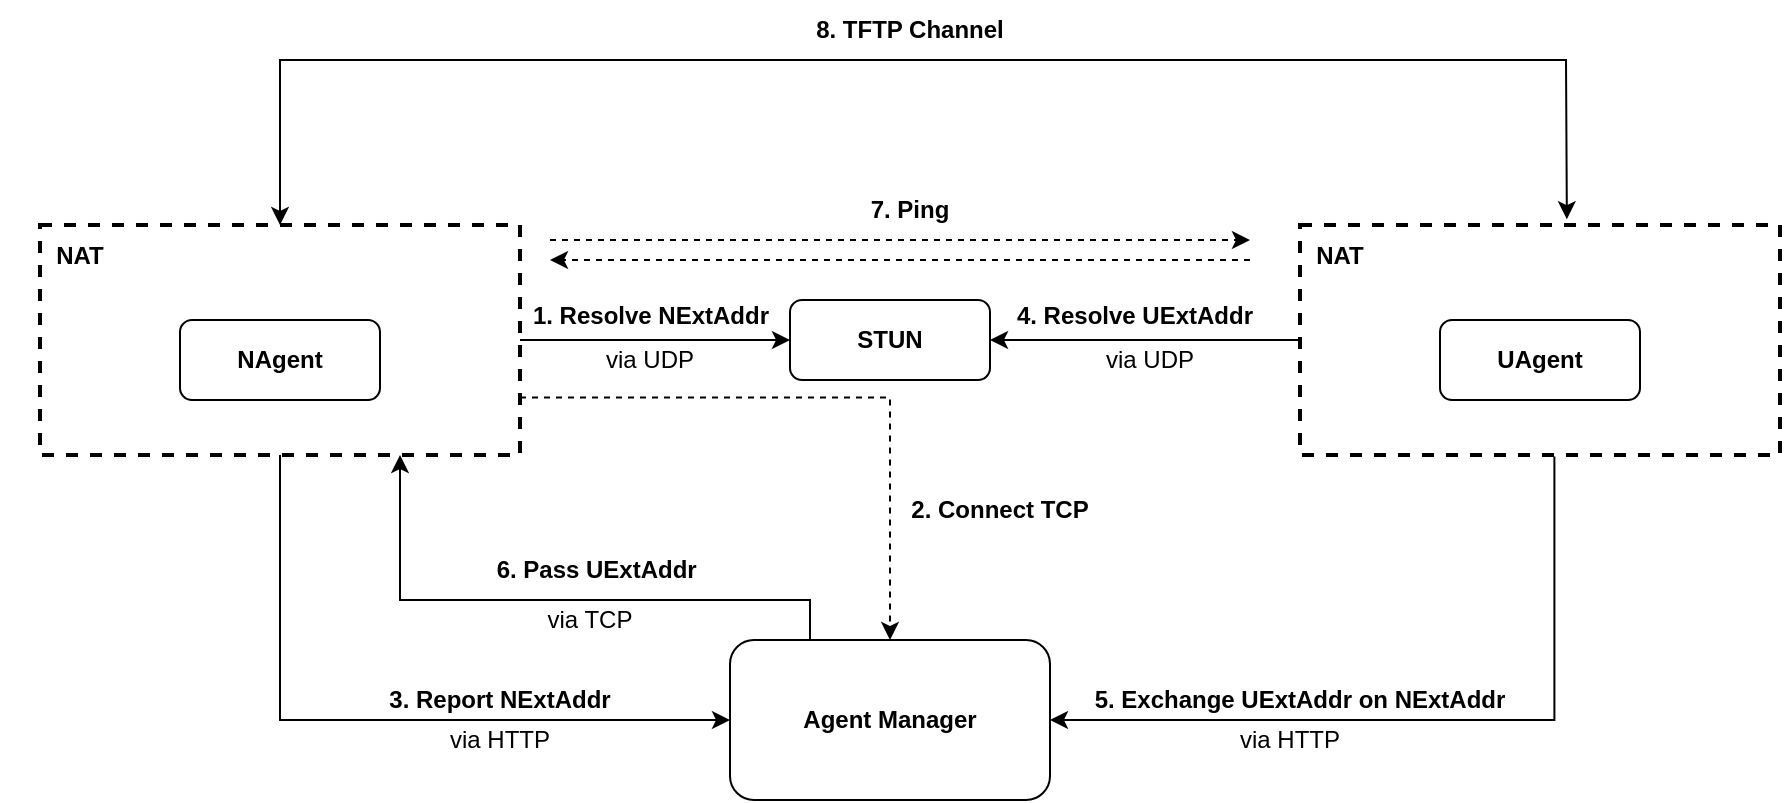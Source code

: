 <mxfile version="17.4.0" type="device"><diagram id="zN591Ea8XkZqPWm5PSdf" name="Page-1"><mxGraphModel dx="1888" dy="547" grid="1" gridSize="10" guides="1" tooltips="1" connect="1" arrows="1" fold="1" page="1" pageScale="1" pageWidth="850" pageHeight="1100" math="0" shadow="0"><root><mxCell id="0"/><mxCell id="1" parent="0"/><mxCell id="p2K1hrfNDUSDsL6xYN1p-2" value="&lt;b&gt;STUN&lt;/b&gt;" style="rounded=1;whiteSpace=wrap;html=1;" parent="1" vertex="1"><mxGeometry x="330" y="240" width="100" height="40" as="geometry"/></mxCell><mxCell id="p2K1hrfNDUSDsL6xYN1p-3" value="&lt;b&gt;UAgent&lt;/b&gt;" style="rounded=1;whiteSpace=wrap;html=1;" parent="1" vertex="1"><mxGeometry x="655" y="250" width="100" height="40" as="geometry"/></mxCell><mxCell id="p2K1hrfNDUSDsL6xYN1p-4" value="&lt;b&gt;NAgent&lt;/b&gt;" style="rounded=1;whiteSpace=wrap;html=1;" parent="1" vertex="1"><mxGeometry x="25" y="250" width="100" height="40" as="geometry"/></mxCell><mxCell id="p2K1hrfNDUSDsL6xYN1p-49" style="edgeStyle=orthogonalEdgeStyle;rounded=0;orthogonalLoop=1;jettySize=auto;html=1;exitX=0.25;exitY=0;exitDx=0;exitDy=0;entryX=0.75;entryY=1;entryDx=0;entryDy=0;" parent="1" source="p2K1hrfNDUSDsL6xYN1p-5" target="p2K1hrfNDUSDsL6xYN1p-6" edge="1"><mxGeometry relative="1" as="geometry"><Array as="points"><mxPoint x="340" y="390"/><mxPoint x="135" y="390"/></Array></mxGeometry></mxCell><mxCell id="p2K1hrfNDUSDsL6xYN1p-5" value="&lt;b&gt;Agent Manager&lt;/b&gt;" style="rounded=1;whiteSpace=wrap;html=1;" parent="1" vertex="1"><mxGeometry x="300" y="410" width="160" height="80" as="geometry"/></mxCell><mxCell id="p2K1hrfNDUSDsL6xYN1p-27" style="edgeStyle=orthogonalEdgeStyle;rounded=0;orthogonalLoop=1;jettySize=auto;html=1;entryX=0;entryY=0.5;entryDx=0;entryDy=0;exitX=0.5;exitY=1;exitDx=0;exitDy=0;" parent="1" source="p2K1hrfNDUSDsL6xYN1p-6" target="p2K1hrfNDUSDsL6xYN1p-5" edge="1"><mxGeometry relative="1" as="geometry"/></mxCell><mxCell id="p2K1hrfNDUSDsL6xYN1p-34" style="edgeStyle=orthogonalEdgeStyle;rounded=0;orthogonalLoop=1;jettySize=auto;html=1;" parent="1" source="p2K1hrfNDUSDsL6xYN1p-6" target="p2K1hrfNDUSDsL6xYN1p-2" edge="1"><mxGeometry relative="1" as="geometry"/></mxCell><mxCell id="p2K1hrfNDUSDsL6xYN1p-52" style="edgeStyle=orthogonalEdgeStyle;rounded=0;orthogonalLoop=1;jettySize=auto;html=1;exitX=1;exitY=0.75;exitDx=0;exitDy=0;dashed=1;" parent="1" source="p2K1hrfNDUSDsL6xYN1p-6" target="p2K1hrfNDUSDsL6xYN1p-5" edge="1"><mxGeometry relative="1" as="geometry"/></mxCell><mxCell id="p2K1hrfNDUSDsL6xYN1p-59" style="edgeStyle=orthogonalEdgeStyle;rounded=0;orthogonalLoop=1;jettySize=auto;html=1;dashed=1;" parent="1" edge="1"><mxGeometry relative="1" as="geometry"><mxPoint x="560" y="210" as="targetPoint"/><mxPoint x="210" y="210" as="sourcePoint"/></mxGeometry></mxCell><mxCell id="p2K1hrfNDUSDsL6xYN1p-6" value="" style="rounded=0;whiteSpace=wrap;html=1;dashed=1;strokeWidth=2;fillColor=none;" parent="1" vertex="1"><mxGeometry x="-45" y="202.5" width="240" height="115" as="geometry"/></mxCell><mxCell id="p2K1hrfNDUSDsL6xYN1p-7" value="&lt;b&gt;NAT&lt;/b&gt;" style="text;html=1;strokeColor=none;fillColor=none;align=center;verticalAlign=middle;whiteSpace=wrap;rounded=0;dashed=1;" parent="1" vertex="1"><mxGeometry x="-65" y="202.5" width="80" height="30" as="geometry"/></mxCell><mxCell id="p2K1hrfNDUSDsL6xYN1p-22" style="edgeStyle=orthogonalEdgeStyle;rounded=0;orthogonalLoop=1;jettySize=auto;html=1;exitX=0.53;exitY=1.006;exitDx=0;exitDy=0;exitPerimeter=0;entryX=1;entryY=0.5;entryDx=0;entryDy=0;" parent="1" source="p2K1hrfNDUSDsL6xYN1p-8" target="p2K1hrfNDUSDsL6xYN1p-5" edge="1"><mxGeometry relative="1" as="geometry"><mxPoint x="460" y="460" as="targetPoint"/><Array as="points"><mxPoint x="712" y="450"/></Array></mxGeometry></mxCell><mxCell id="p2K1hrfNDUSDsL6xYN1p-35" style="edgeStyle=orthogonalEdgeStyle;rounded=0;orthogonalLoop=1;jettySize=auto;html=1;entryX=1;entryY=0.5;entryDx=0;entryDy=0;" parent="1" source="p2K1hrfNDUSDsL6xYN1p-8" target="p2K1hrfNDUSDsL6xYN1p-2" edge="1"><mxGeometry relative="1" as="geometry"/></mxCell><mxCell id="p2K1hrfNDUSDsL6xYN1p-8" value="" style="rounded=0;whiteSpace=wrap;html=1;dashed=1;strokeWidth=2;fillColor=none;" parent="1" vertex="1"><mxGeometry x="585" y="202.5" width="240" height="115" as="geometry"/></mxCell><mxCell id="p2K1hrfNDUSDsL6xYN1p-54" style="edgeStyle=orthogonalEdgeStyle;rounded=0;orthogonalLoop=1;jettySize=auto;html=1;dashed=1;" parent="1" edge="1"><mxGeometry relative="1" as="geometry"><mxPoint x="560" y="220" as="sourcePoint"/><mxPoint x="210" y="220" as="targetPoint"/><Array as="points"><mxPoint x="560" y="220"/></Array></mxGeometry></mxCell><mxCell id="p2K1hrfNDUSDsL6xYN1p-9" value="&lt;b&gt;NAT&lt;/b&gt;" style="text;html=1;strokeColor=none;fillColor=none;align=center;verticalAlign=middle;whiteSpace=wrap;rounded=0;dashed=1;" parent="1" vertex="1"><mxGeometry x="565" y="202.5" width="80" height="30" as="geometry"/></mxCell><mxCell id="p2K1hrfNDUSDsL6xYN1p-19" value="&lt;b&gt;1. Resolve NExtAddr&lt;/b&gt;" style="text;html=1;strokeColor=none;fillColor=none;align=center;verticalAlign=middle;whiteSpace=wrap;rounded=0;dashed=1;" parent="1" vertex="1"><mxGeometry x="197.5" y="232.5" width="125" height="30" as="geometry"/></mxCell><mxCell id="p2K1hrfNDUSDsL6xYN1p-20" value="&lt;b&gt;4. Resolve UExtAddr&lt;/b&gt;" style="text;html=1;strokeColor=none;fillColor=none;align=center;verticalAlign=middle;whiteSpace=wrap;rounded=0;dashed=1;" parent="1" vertex="1"><mxGeometry x="440" y="232.5" width="125" height="30" as="geometry"/></mxCell><mxCell id="p2K1hrfNDUSDsL6xYN1p-23" value="&lt;b&gt;5. Exchange UExtAddr on NExtAddr&lt;/b&gt;" style="text;html=1;strokeColor=none;fillColor=none;align=center;verticalAlign=middle;whiteSpace=wrap;rounded=0;dashed=1;" parent="1" vertex="1"><mxGeometry x="470" y="425" width="230" height="30" as="geometry"/></mxCell><mxCell id="p2K1hrfNDUSDsL6xYN1p-24" value="via UDP" style="text;html=1;strokeColor=none;fillColor=none;align=center;verticalAlign=middle;whiteSpace=wrap;rounded=0;dashed=1;" parent="1" vertex="1"><mxGeometry x="210" y="260" width="100" height="20" as="geometry"/></mxCell><mxCell id="p2K1hrfNDUSDsL6xYN1p-25" value="via UDP" style="text;html=1;strokeColor=none;fillColor=none;align=center;verticalAlign=middle;whiteSpace=wrap;rounded=0;dashed=1;" parent="1" vertex="1"><mxGeometry x="460" y="260" width="100" height="20" as="geometry"/></mxCell><mxCell id="p2K1hrfNDUSDsL6xYN1p-26" value="via HTTP" style="text;html=1;strokeColor=none;fillColor=none;align=center;verticalAlign=middle;whiteSpace=wrap;rounded=0;dashed=1;" parent="1" vertex="1"><mxGeometry x="530" y="450" width="100" height="20" as="geometry"/></mxCell><mxCell id="p2K1hrfNDUSDsL6xYN1p-28" value="&lt;b&gt;3. Report NExtAddr&lt;/b&gt;" style="text;html=1;strokeColor=none;fillColor=none;align=center;verticalAlign=middle;whiteSpace=wrap;rounded=0;dashed=1;" parent="1" vertex="1"><mxGeometry x="120" y="425" width="130" height="30" as="geometry"/></mxCell><mxCell id="p2K1hrfNDUSDsL6xYN1p-29" value="via HTTP" style="text;html=1;strokeColor=none;fillColor=none;align=center;verticalAlign=middle;whiteSpace=wrap;rounded=0;dashed=1;" parent="1" vertex="1"><mxGeometry x="135" y="450" width="100" height="20" as="geometry"/></mxCell><mxCell id="p2K1hrfNDUSDsL6xYN1p-50" value="&lt;b&gt;6. Pass UExtAddr&amp;nbsp;&lt;/b&gt;" style="text;html=1;strokeColor=none;fillColor=none;align=center;verticalAlign=middle;whiteSpace=wrap;rounded=0;dashed=1;" parent="1" vertex="1"><mxGeometry x="180" y="360" width="110" height="30" as="geometry"/></mxCell><mxCell id="p2K1hrfNDUSDsL6xYN1p-51" value="via TCP" style="text;html=1;strokeColor=none;fillColor=none;align=center;verticalAlign=middle;whiteSpace=wrap;rounded=0;dashed=1;" parent="1" vertex="1"><mxGeometry x="180" y="390" width="100" height="20" as="geometry"/></mxCell><mxCell id="p2K1hrfNDUSDsL6xYN1p-53" value="&lt;b&gt;2. Connect TCP&lt;/b&gt;" style="text;html=1;strokeColor=none;fillColor=none;align=center;verticalAlign=middle;whiteSpace=wrap;rounded=0;dashed=1;" parent="1" vertex="1"><mxGeometry x="380" y="330" width="110" height="30" as="geometry"/></mxCell><mxCell id="p2K1hrfNDUSDsL6xYN1p-56" value="&lt;b&gt;7. Ping&lt;/b&gt;" style="text;html=1;strokeColor=none;fillColor=none;align=center;verticalAlign=middle;whiteSpace=wrap;rounded=0;dashed=1;" parent="1" vertex="1"><mxGeometry x="330" y="180" width="120" height="30" as="geometry"/></mxCell><mxCell id="p2K1hrfNDUSDsL6xYN1p-57" value="&lt;b&gt;8. TFTP Channel&lt;/b&gt;" style="text;html=1;strokeColor=none;fillColor=none;align=center;verticalAlign=middle;whiteSpace=wrap;rounded=0;dashed=1;" parent="1" vertex="1"><mxGeometry x="330" y="90" width="120" height="30" as="geometry"/></mxCell><mxCell id="p2K1hrfNDUSDsL6xYN1p-60" value="" style="endArrow=classic;startArrow=classic;html=1;rounded=0;exitX=0.5;exitY=0;exitDx=0;exitDy=0;entryX=0.556;entryY=-0.025;entryDx=0;entryDy=0;entryPerimeter=0;" parent="1" source="p2K1hrfNDUSDsL6xYN1p-6" target="p2K1hrfNDUSDsL6xYN1p-8" edge="1"><mxGeometry width="50" height="50" relative="1" as="geometry"><mxPoint x="320" y="200" as="sourcePoint"/><mxPoint x="370" y="150" as="targetPoint"/><Array as="points"><mxPoint x="75" y="120"/><mxPoint x="718" y="120"/></Array></mxGeometry></mxCell></root></mxGraphModel></diagram></mxfile>